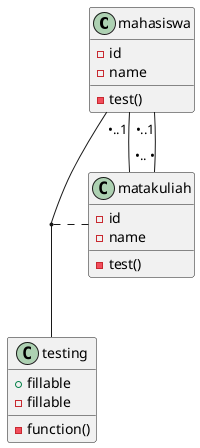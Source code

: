 @startuml

class mahasiswa{
    -id 
    -name 
    -test()
}

class matakuliah{
    -id 
    -name 
    -test()
}

mahasiswa " •..1" - matakuliah

class testing{
    +fillable  
    -fillable 
    -function()
}

mahasiswa "•..1" - " •.. •" matakuliah
(mahasiswa,testing) . matakuliah

@enduml